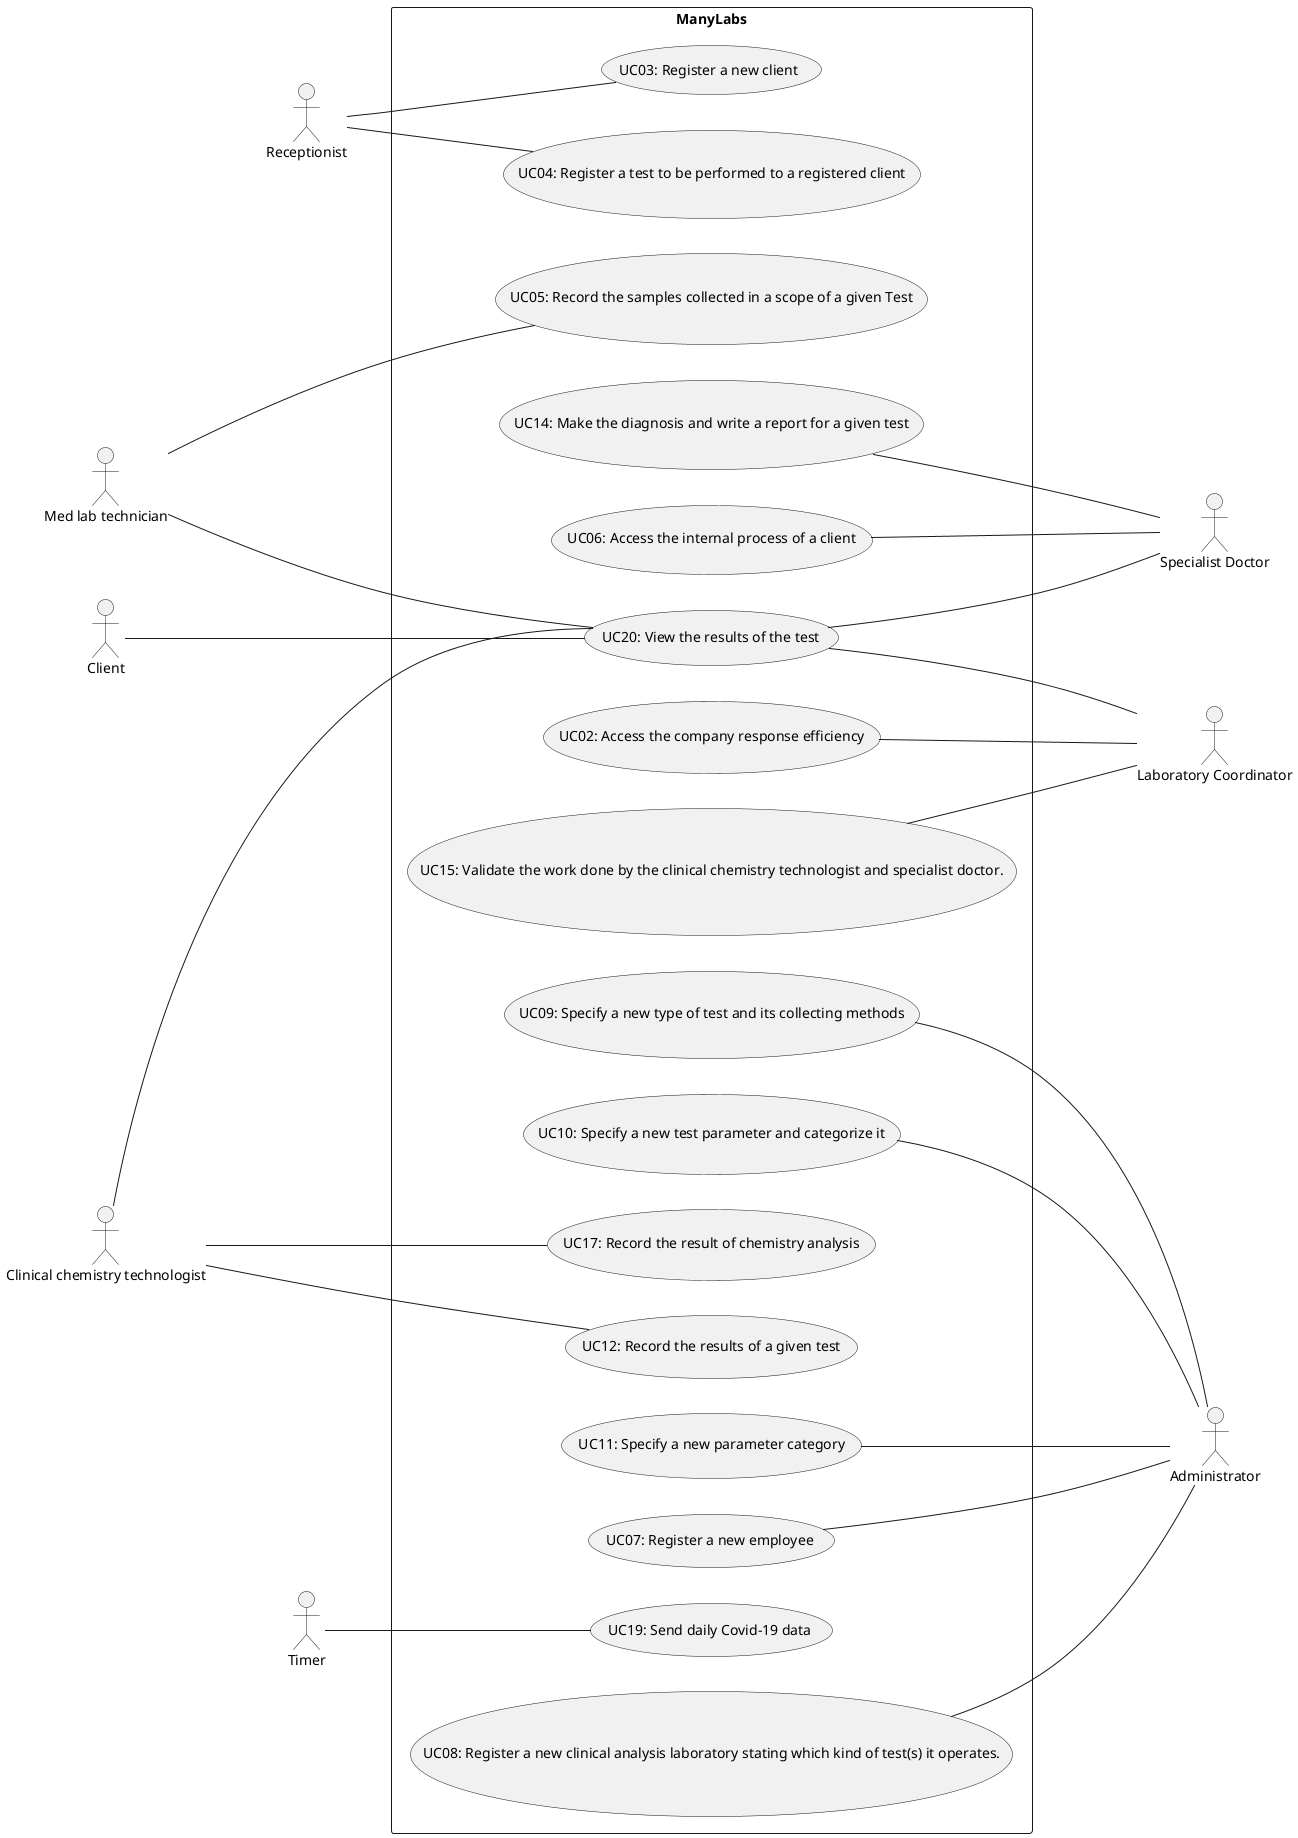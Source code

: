 @startuml
'https://plantuml.com/use-case-diagram
left to right direction
actor "Administrator" as Adm
actor "Receptionist" as Recp
actor "Med lab technician" as MedLab
actor "Clinical chemistry technologist" as ClinTec
actor "Specialist Doctor" as Doc
actor "Laboratory Coordinator" as LabCod
actor "Timer" as Timer
actor "Client" as Client


rectangle ManyLabs{

usecase "UC03: Register a new client" as UC03
usecase "UC20: View the results of the test" as UC20
usecase "UC04: Register a test to be performed to a registered client" as UC04
usecase "UC14: Make the diagnosis and write a report for a given test" as UC14
usecase "UC17: Record the result of chemistry analysis" as UC17
usecase "UC09: Specify a new type of test and its collecting methods" as UC09
usecase "UC10: Specify a new test parameter and categorize it" as UC10
usecase "UC11: Specify a new parameter category" as UC11
usecase "UC06: Access the internal process of a client" as UC06
usecase "UC02: Access the company response efficiency" as UC02
usecase "UC05: Record the samples collected in a scope of a given Test" as UC05
usecase "UC19: Send daily Covid-19 data" as UC19
usecase "UC07: Register a new employee" as UC07
usecase "UC08: Register a new clinical analysis laboratory stating which kind of test(s) it operates." as UC08
usecase "UC12: Record the results of a given test" as UC12
usecase "UC15: Validate the work done by the clinical chemistry technologist and specialist doctor." as UC15
}

Recp -- UC03
Recp -- UC04
Client --- UC20
UC14 -- Doc
MedLab --- UC20
ClinTec -- UC12
ClinTec --- UC20
ClinTec -- UC17
UC07 --- Adm
UC08 --- Adm
UC09 --- Adm
UC11 --- Adm
UC10 --- Adm
UC05 --- MedLab
UC06 --- Doc
UC20 --- Doc
UC02 --- LabCod
UC20 -- LabCod
UC15 -- LabCod
Timer -- UC19







@enduml